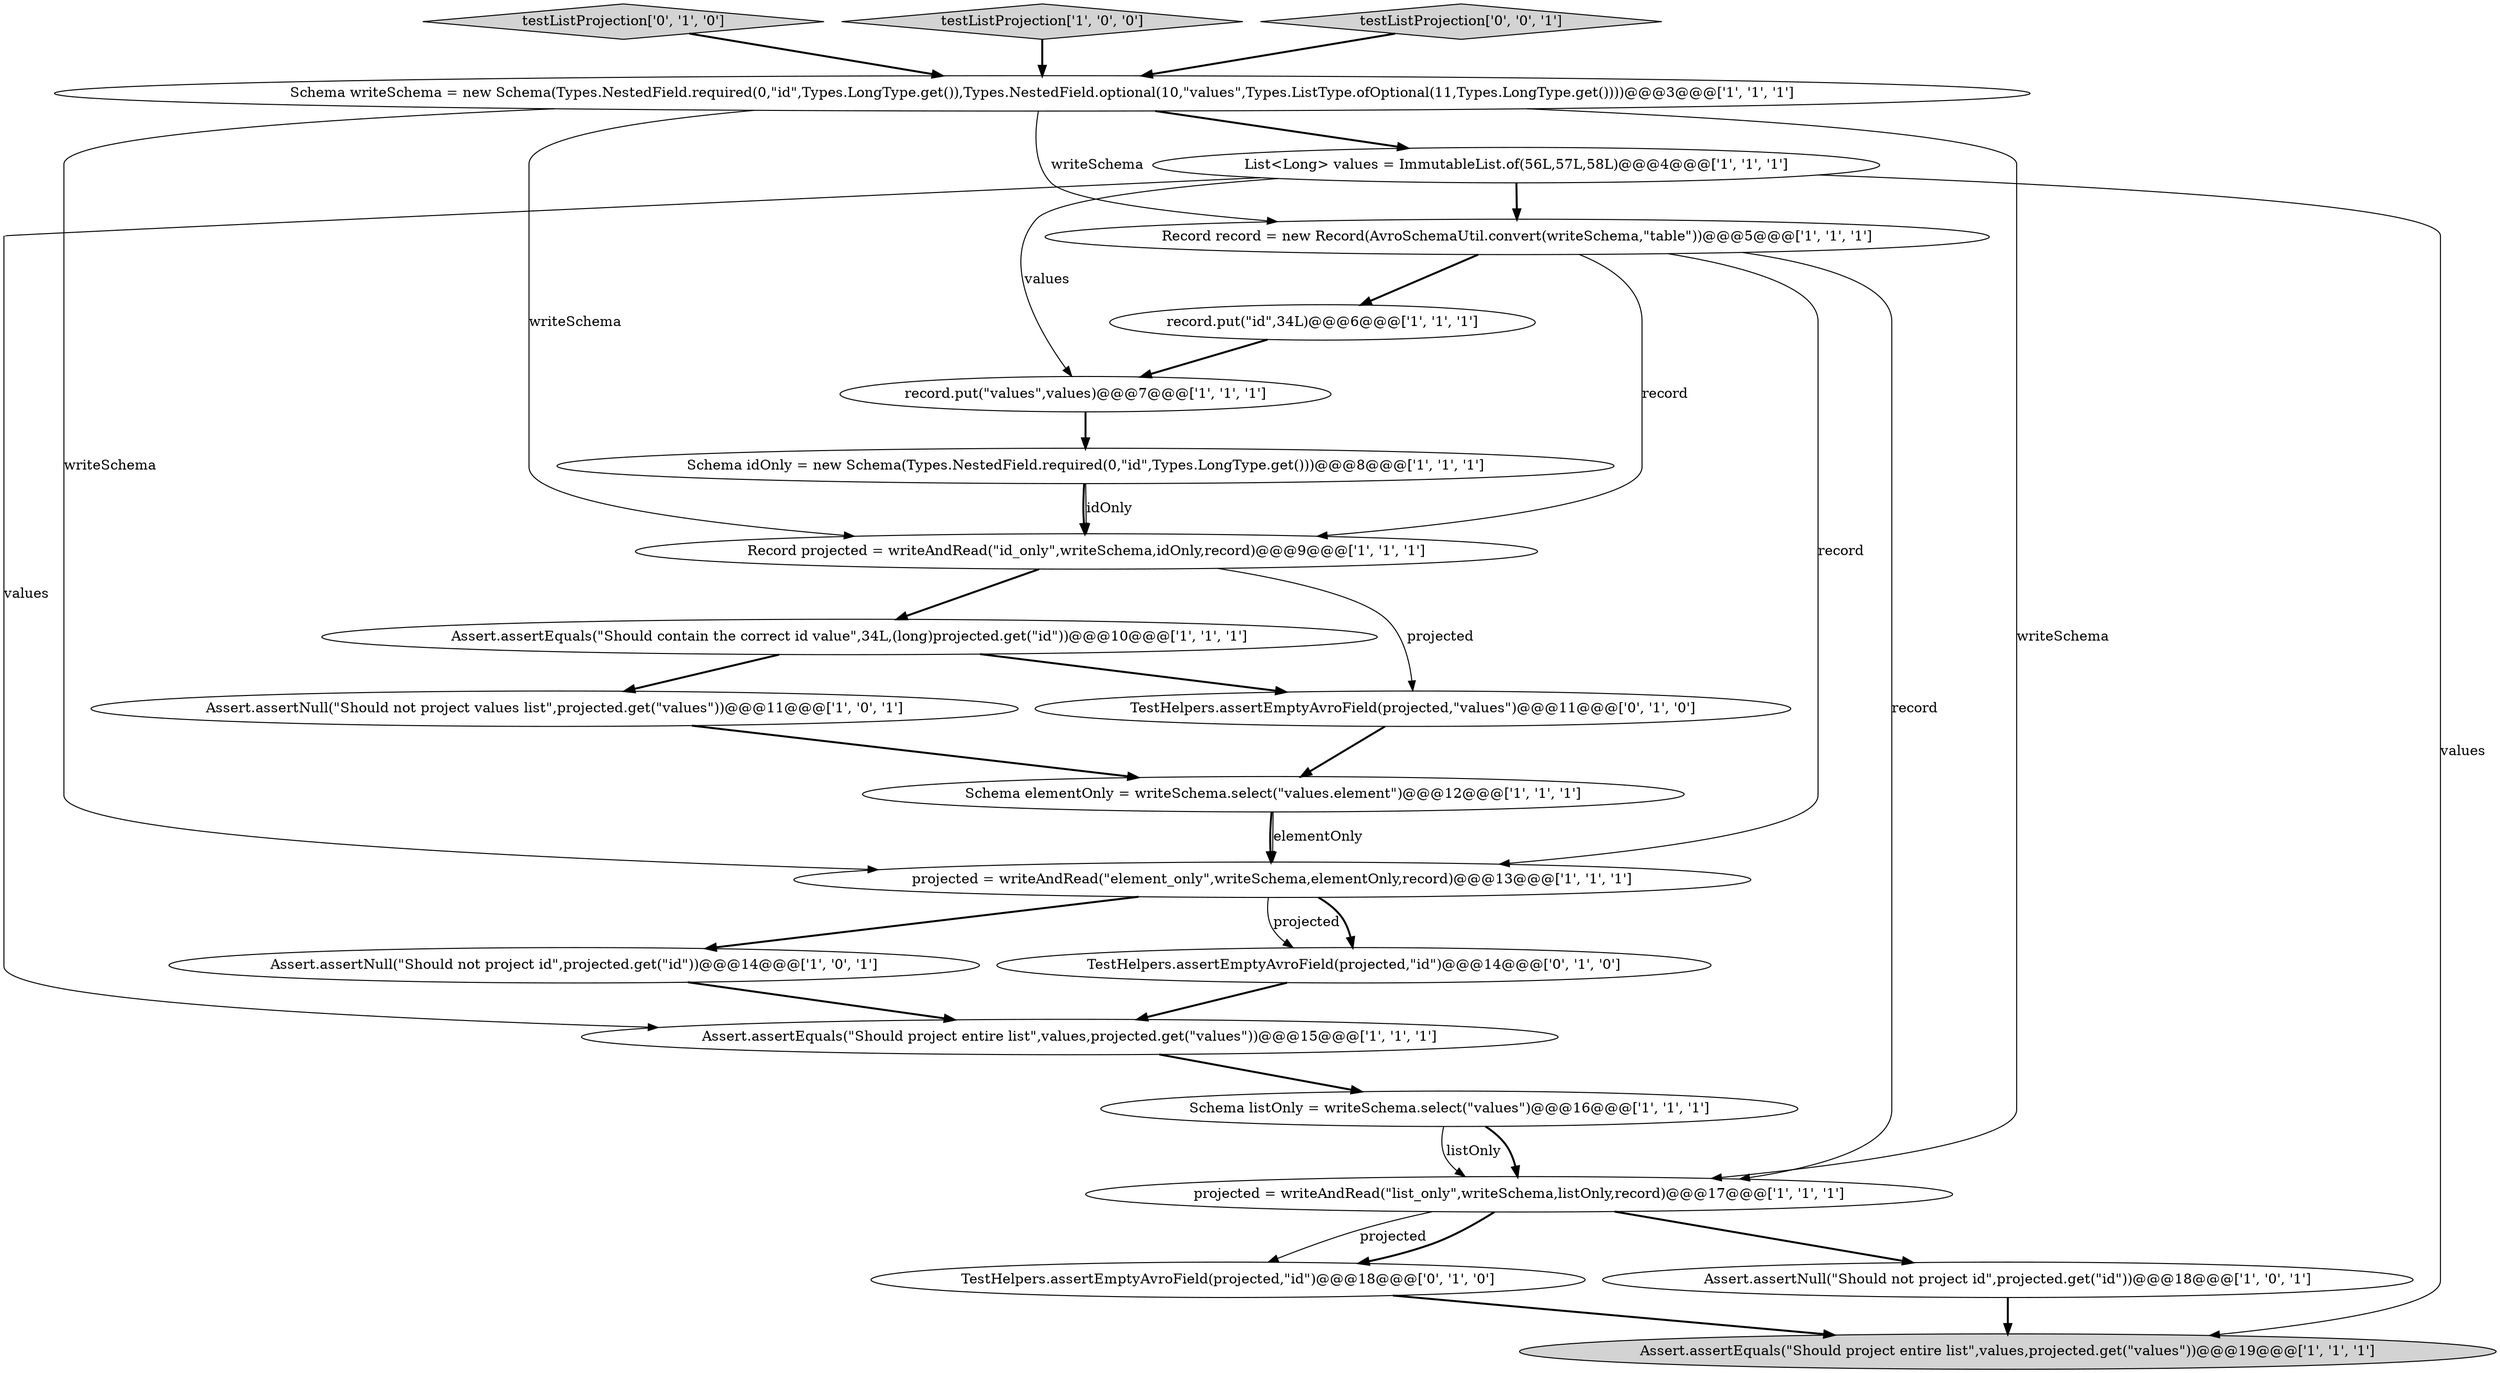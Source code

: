 digraph {
1 [style = filled, label = "Assert.assertEquals(\"Should project entire list\",values,projected.get(\"values\"))@@@15@@@['1', '1', '1']", fillcolor = white, shape = ellipse image = "AAA0AAABBB1BBB"];
11 [style = filled, label = "Schema listOnly = writeSchema.select(\"values\")@@@16@@@['1', '1', '1']", fillcolor = white, shape = ellipse image = "AAA0AAABBB1BBB"];
12 [style = filled, label = "Assert.assertEquals(\"Should contain the correct id value\",34L,(long)projected.get(\"id\"))@@@10@@@['1', '1', '1']", fillcolor = white, shape = ellipse image = "AAA0AAABBB1BBB"];
4 [style = filled, label = "record.put(\"id\",34L)@@@6@@@['1', '1', '1']", fillcolor = white, shape = ellipse image = "AAA0AAABBB1BBB"];
7 [style = filled, label = "Assert.assertEquals(\"Should project entire list\",values,projected.get(\"values\"))@@@19@@@['1', '1', '1']", fillcolor = lightgray, shape = ellipse image = "AAA0AAABBB1BBB"];
21 [style = filled, label = "TestHelpers.assertEmptyAvroField(projected,\"values\")@@@11@@@['0', '1', '0']", fillcolor = white, shape = ellipse image = "AAA0AAABBB2BBB"];
13 [style = filled, label = "Schema elementOnly = writeSchema.select(\"values.element\")@@@12@@@['1', '1', '1']", fillcolor = white, shape = ellipse image = "AAA0AAABBB1BBB"];
19 [style = filled, label = "testListProjection['0', '1', '0']", fillcolor = lightgray, shape = diamond image = "AAA0AAABBB2BBB"];
3 [style = filled, label = "Schema idOnly = new Schema(Types.NestedField.required(0,\"id\",Types.LongType.get()))@@@8@@@['1', '1', '1']", fillcolor = white, shape = ellipse image = "AAA0AAABBB1BBB"];
0 [style = filled, label = "testListProjection['1', '0', '0']", fillcolor = lightgray, shape = diamond image = "AAA0AAABBB1BBB"];
14 [style = filled, label = "Assert.assertNull(\"Should not project id\",projected.get(\"id\"))@@@14@@@['1', '0', '1']", fillcolor = white, shape = ellipse image = "AAA0AAABBB1BBB"];
17 [style = filled, label = "projected = writeAndRead(\"element_only\",writeSchema,elementOnly,record)@@@13@@@['1', '1', '1']", fillcolor = white, shape = ellipse image = "AAA0AAABBB1BBB"];
22 [style = filled, label = "testListProjection['0', '0', '1']", fillcolor = lightgray, shape = diamond image = "AAA0AAABBB3BBB"];
16 [style = filled, label = "Record projected = writeAndRead(\"id_only\",writeSchema,idOnly,record)@@@9@@@['1', '1', '1']", fillcolor = white, shape = ellipse image = "AAA0AAABBB1BBB"];
10 [style = filled, label = "Assert.assertNull(\"Should not project values list\",projected.get(\"values\"))@@@11@@@['1', '0', '1']", fillcolor = white, shape = ellipse image = "AAA0AAABBB1BBB"];
15 [style = filled, label = "Record record = new Record(AvroSchemaUtil.convert(writeSchema,\"table\"))@@@5@@@['1', '1', '1']", fillcolor = white, shape = ellipse image = "AAA0AAABBB1BBB"];
5 [style = filled, label = "record.put(\"values\",values)@@@7@@@['1', '1', '1']", fillcolor = white, shape = ellipse image = "AAA0AAABBB1BBB"];
8 [style = filled, label = "Assert.assertNull(\"Should not project id\",projected.get(\"id\"))@@@18@@@['1', '0', '1']", fillcolor = white, shape = ellipse image = "AAA0AAABBB1BBB"];
2 [style = filled, label = "projected = writeAndRead(\"list_only\",writeSchema,listOnly,record)@@@17@@@['1', '1', '1']", fillcolor = white, shape = ellipse image = "AAA0AAABBB1BBB"];
20 [style = filled, label = "TestHelpers.assertEmptyAvroField(projected,\"id\")@@@18@@@['0', '1', '0']", fillcolor = white, shape = ellipse image = "AAA0AAABBB2BBB"];
18 [style = filled, label = "TestHelpers.assertEmptyAvroField(projected,\"id\")@@@14@@@['0', '1', '0']", fillcolor = white, shape = ellipse image = "AAA0AAABBB2BBB"];
9 [style = filled, label = "List<Long> values = ImmutableList.of(56L,57L,58L)@@@4@@@['1', '1', '1']", fillcolor = white, shape = ellipse image = "AAA0AAABBB1BBB"];
6 [style = filled, label = "Schema writeSchema = new Schema(Types.NestedField.required(0,\"id\",Types.LongType.get()),Types.NestedField.optional(10,\"values\",Types.ListType.ofOptional(11,Types.LongType.get())))@@@3@@@['1', '1', '1']", fillcolor = white, shape = ellipse image = "AAA0AAABBB1BBB"];
0->6 [style = bold, label=""];
19->6 [style = bold, label=""];
9->5 [style = solid, label="values"];
20->7 [style = bold, label=""];
9->1 [style = solid, label="values"];
22->6 [style = bold, label=""];
13->17 [style = bold, label=""];
4->5 [style = bold, label=""];
15->4 [style = bold, label=""];
16->21 [style = solid, label="projected"];
12->21 [style = bold, label=""];
9->15 [style = bold, label=""];
6->17 [style = solid, label="writeSchema"];
17->14 [style = bold, label=""];
6->2 [style = solid, label="writeSchema"];
11->2 [style = bold, label=""];
9->7 [style = solid, label="values"];
2->8 [style = bold, label=""];
1->11 [style = bold, label=""];
13->17 [style = solid, label="elementOnly"];
14->1 [style = bold, label=""];
6->9 [style = bold, label=""];
3->16 [style = solid, label="idOnly"];
16->12 [style = bold, label=""];
12->10 [style = bold, label=""];
6->16 [style = solid, label="writeSchema"];
15->2 [style = solid, label="record"];
10->13 [style = bold, label=""];
2->20 [style = bold, label=""];
8->7 [style = bold, label=""];
18->1 [style = bold, label=""];
6->15 [style = solid, label="writeSchema"];
5->3 [style = bold, label=""];
3->16 [style = bold, label=""];
11->2 [style = solid, label="listOnly"];
17->18 [style = solid, label="projected"];
2->20 [style = solid, label="projected"];
15->17 [style = solid, label="record"];
21->13 [style = bold, label=""];
15->16 [style = solid, label="record"];
17->18 [style = bold, label=""];
}
